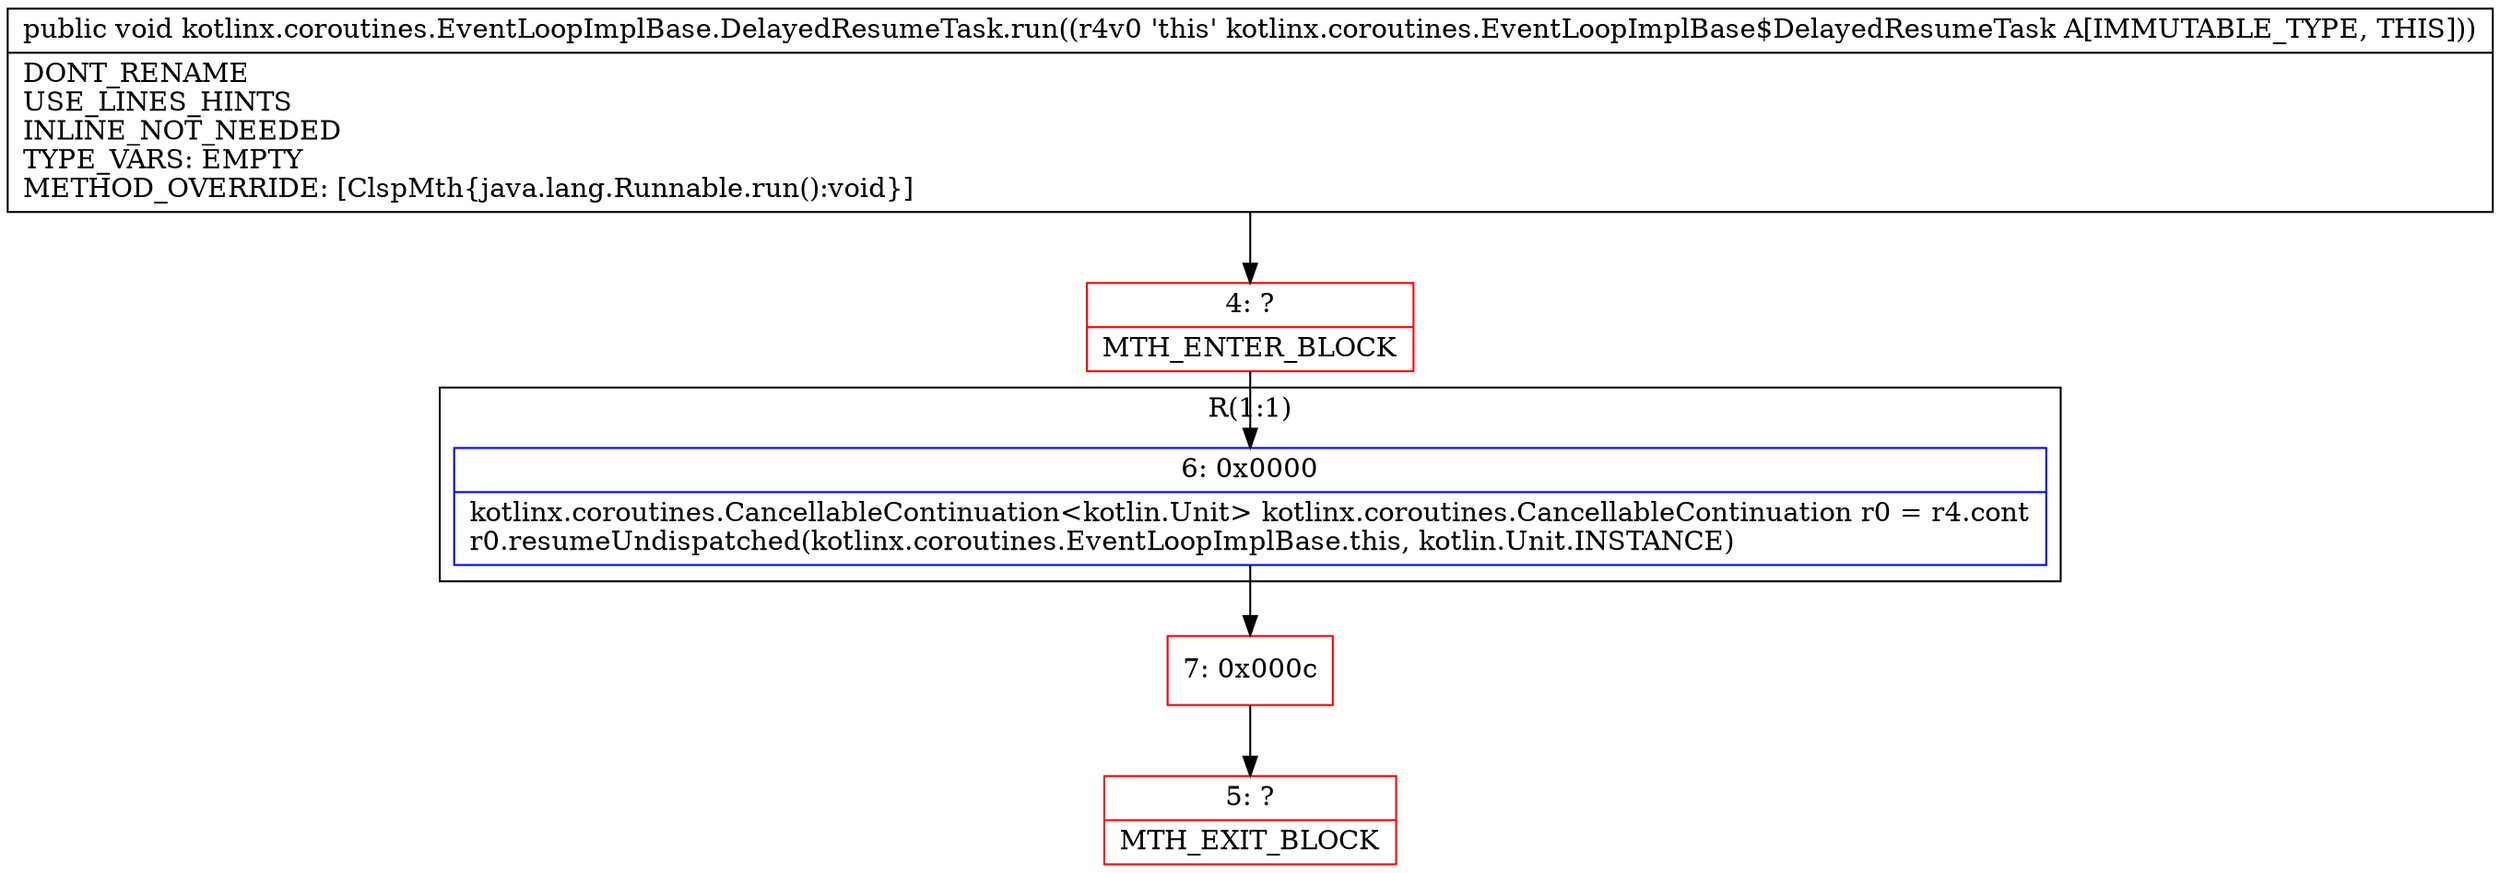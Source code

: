 digraph "CFG forkotlinx.coroutines.EventLoopImplBase.DelayedResumeTask.run()V" {
subgraph cluster_Region_1379446355 {
label = "R(1:1)";
node [shape=record,color=blue];
Node_6 [shape=record,label="{6\:\ 0x0000|kotlinx.coroutines.CancellableContinuation\<kotlin.Unit\> kotlinx.coroutines.CancellableContinuation r0 = r4.cont\lr0.resumeUndispatched(kotlinx.coroutines.EventLoopImplBase.this, kotlin.Unit.INSTANCE)\l}"];
}
Node_4 [shape=record,color=red,label="{4\:\ ?|MTH_ENTER_BLOCK\l}"];
Node_7 [shape=record,color=red,label="{7\:\ 0x000c}"];
Node_5 [shape=record,color=red,label="{5\:\ ?|MTH_EXIT_BLOCK\l}"];
MethodNode[shape=record,label="{public void kotlinx.coroutines.EventLoopImplBase.DelayedResumeTask.run((r4v0 'this' kotlinx.coroutines.EventLoopImplBase$DelayedResumeTask A[IMMUTABLE_TYPE, THIS]))  | DONT_RENAME\lUSE_LINES_HINTS\lINLINE_NOT_NEEDED\lTYPE_VARS: EMPTY\lMETHOD_OVERRIDE: [ClspMth\{java.lang.Runnable.run():void\}]\l}"];
MethodNode -> Node_4;Node_6 -> Node_7;
Node_4 -> Node_6;
Node_7 -> Node_5;
}

